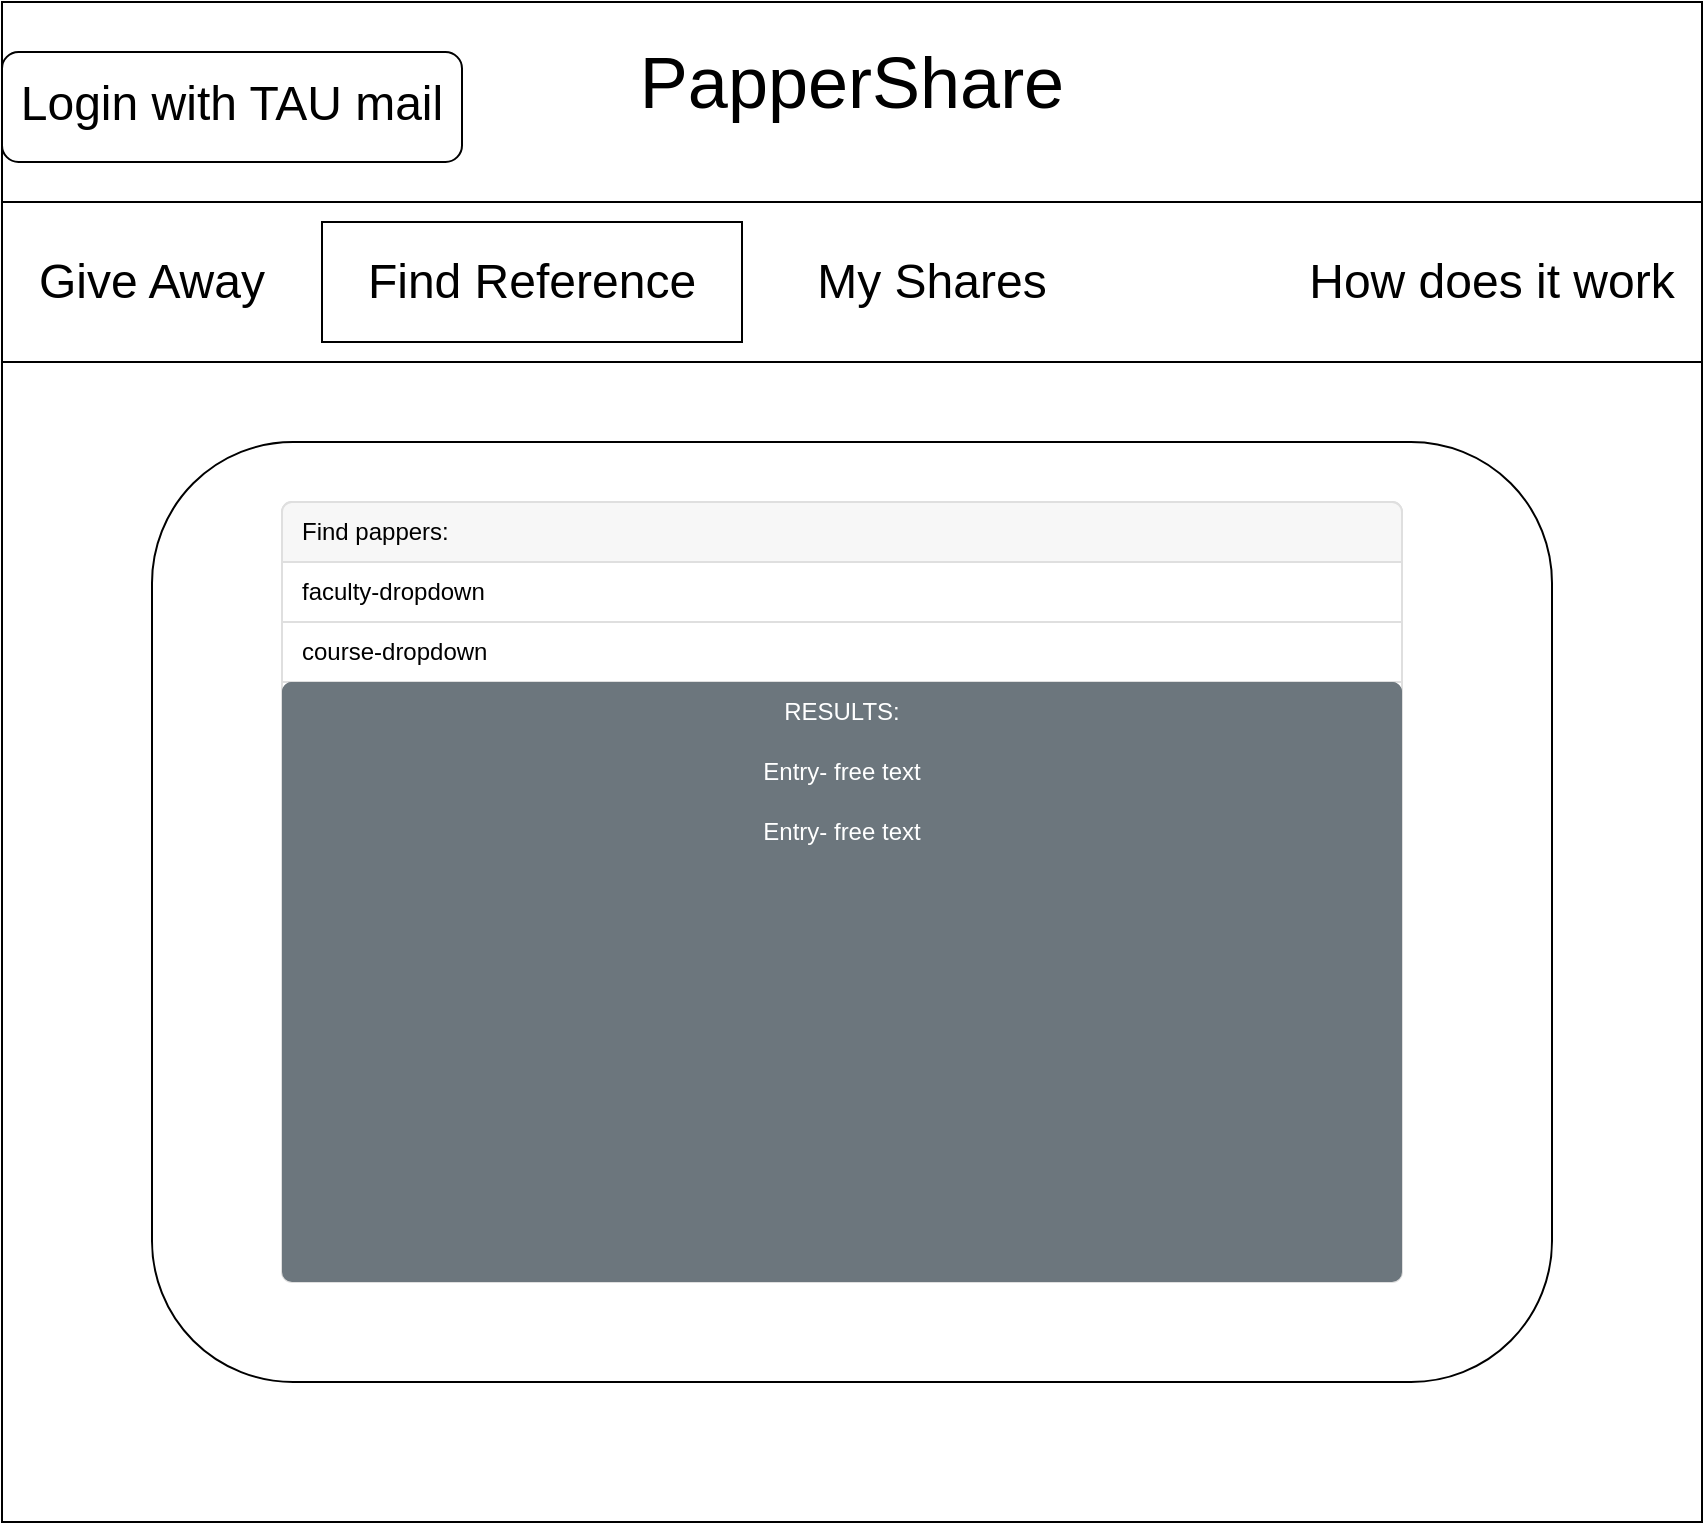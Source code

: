 <mxfile version="13.6.5" type="github">
  <diagram id="p36dRtt4P4fjZN_GKLbB" name="Page-1">
    <mxGraphModel dx="1422" dy="762" grid="1" gridSize="10" guides="1" tooltips="1" connect="1" arrows="1" fold="1" page="1" pageScale="1" pageWidth="850" pageHeight="1100" math="0" shadow="0">
      <root>
        <mxCell id="0" />
        <mxCell id="1" parent="0" />
        <mxCell id="_Rvc9mm6k0_gzKv4h-8a-1" value="" style="rounded=0;whiteSpace=wrap;html=1;" parent="1" vertex="1">
          <mxGeometry width="850" height="760" as="geometry" />
        </mxCell>
        <object label="" id="_Rvc9mm6k0_gzKv4h-8a-2">
          <mxCell style="rounded=0;whiteSpace=wrap;html=1;" parent="1" vertex="1">
            <mxGeometry width="850" height="100" as="geometry" />
          </mxCell>
        </object>
        <mxCell id="_Rvc9mm6k0_gzKv4h-8a-24" value="" style="rounded=1;whiteSpace=wrap;html=1;" parent="1" vertex="1">
          <mxGeometry y="25" width="230" height="55" as="geometry" />
        </mxCell>
        <mxCell id="_Rvc9mm6k0_gzKv4h-8a-4" value="" style="rounded=0;whiteSpace=wrap;html=1;" parent="1" vertex="1">
          <mxGeometry y="100" width="850" height="80" as="geometry" />
        </mxCell>
        <mxCell id="_Rvc9mm6k0_gzKv4h-8a-13" value="" style="rounded=0;whiteSpace=wrap;html=1;" parent="1" vertex="1">
          <mxGeometry x="160" y="110" width="210" height="60" as="geometry" />
        </mxCell>
        <mxCell id="_Rvc9mm6k0_gzKv4h-8a-3" value="&lt;font style=&quot;font-size: 36px&quot;&gt;PapperShare&lt;/font&gt;" style="text;html=1;strokeColor=none;fillColor=none;align=center;verticalAlign=middle;whiteSpace=wrap;rounded=0;" parent="1" vertex="1">
          <mxGeometry x="325" y="30" width="200" height="20" as="geometry" />
        </mxCell>
        <mxCell id="_Rvc9mm6k0_gzKv4h-8a-5" value="&lt;font style=&quot;font-size: 24px&quot;&gt;Give Away&lt;/font&gt;" style="text;html=1;strokeColor=none;fillColor=none;align=center;verticalAlign=middle;whiteSpace=wrap;rounded=0;" parent="1" vertex="1">
          <mxGeometry x="5" y="115" width="140" height="50" as="geometry" />
        </mxCell>
        <mxCell id="_Rvc9mm6k0_gzKv4h-8a-6" value="&lt;font style=&quot;font-size: 24px&quot;&gt;My Shares&lt;/font&gt;" style="text;html=1;strokeColor=none;fillColor=none;align=center;verticalAlign=middle;whiteSpace=wrap;rounded=0;" parent="1" vertex="1">
          <mxGeometry x="380" y="115" width="170" height="50" as="geometry" />
        </mxCell>
        <mxCell id="_Rvc9mm6k0_gzKv4h-8a-7" value="&lt;font style=&quot;font-size: 24px&quot;&gt;How does it work&lt;/font&gt;" style="text;html=1;strokeColor=none;fillColor=none;align=center;verticalAlign=middle;whiteSpace=wrap;rounded=0;" parent="1" vertex="1">
          <mxGeometry x="650" y="115" width="190" height="50" as="geometry" />
        </mxCell>
        <mxCell id="_Rvc9mm6k0_gzKv4h-8a-8" value="" style="rounded=1;whiteSpace=wrap;html=1;" parent="1" vertex="1">
          <mxGeometry x="75" y="220" width="700" height="470" as="geometry" />
        </mxCell>
        <mxCell id="_Rvc9mm6k0_gzKv4h-8a-23" value="&lt;span style=&quot;font-size: 24px&quot;&gt;Login with TAU mail&lt;/span&gt;" style="text;html=1;strokeColor=none;fillColor=none;align=center;verticalAlign=middle;whiteSpace=wrap;rounded=0;" parent="1" vertex="1">
          <mxGeometry x="5" y="26" width="220" height="50" as="geometry" />
        </mxCell>
        <mxCell id="_Rvc9mm6k0_gzKv4h-8a-29" value="&lt;font style=&quot;font-size: 24px&quot;&gt;Find Reference&lt;/font&gt;" style="text;html=1;strokeColor=none;fillColor=none;align=center;verticalAlign=middle;whiteSpace=wrap;rounded=0;" parent="1" vertex="1">
          <mxGeometry x="180" y="115" width="170" height="50" as="geometry" />
        </mxCell>
        <mxCell id="_Rvc9mm6k0_gzKv4h-8a-30" value="" style="html=1;shadow=0;dashed=0;shape=mxgraph.bootstrap.rrect;rSize=5;strokeColor=#DFDFDF;html=1;whiteSpace=wrap;fillColor=#FFFFFF;fontColor=#000000;" parent="1" vertex="1">
          <mxGeometry x="140" y="250" width="560" height="390" as="geometry" />
        </mxCell>
        <mxCell id="_Rvc9mm6k0_gzKv4h-8a-31" value="Find pappers:" style="html=1;shadow=0;dashed=0;shape=mxgraph.bootstrap.topButton;strokeColor=inherit;fillColor=#F7F7F7;rSize=5;perimeter=none;whiteSpace=wrap;resizeWidth=1;align=left;spacing=10;" parent="_Rvc9mm6k0_gzKv4h-8a-30" vertex="1">
          <mxGeometry width="560" height="30" relative="1" as="geometry" />
        </mxCell>
        <mxCell id="_Rvc9mm6k0_gzKv4h-8a-32" value="faculty-dropdown" style="strokeColor=inherit;fillColor=inherit;gradientColor=inherit;fontColor=inherit;html=1;shadow=0;dashed=0;perimeter=none;whiteSpace=wrap;resizeWidth=1;align=left;spacing=10;" parent="_Rvc9mm6k0_gzKv4h-8a-30" vertex="1">
          <mxGeometry width="560" height="30" relative="1" as="geometry">
            <mxPoint y="30" as="offset" />
          </mxGeometry>
        </mxCell>
        <mxCell id="_Rvc9mm6k0_gzKv4h-8a-33" value="course-dropdown" style="strokeColor=inherit;fillColor=inherit;gradientColor=inherit;fontColor=inherit;html=1;shadow=0;dashed=0;perimeter=none;whiteSpace=wrap;resizeWidth=1;align=left;spacing=10;" parent="_Rvc9mm6k0_gzKv4h-8a-30" vertex="1">
          <mxGeometry width="560" height="30" relative="1" as="geometry">
            <mxPoint y="60" as="offset" />
          </mxGeometry>
        </mxCell>
        <mxCell id="_Rvc9mm6k0_gzKv4h-8a-34" value="" style="strokeColor=inherit;fillColor=inherit;gradientColor=inherit;fontColor=inherit;html=1;shadow=0;dashed=0;shape=mxgraph.bootstrap.bottomButton;rSize=5;perimeter=none;whiteSpace=wrap;resizeWidth=1;resizeHeight=0;align=left;spacing=10;" parent="_Rvc9mm6k0_gzKv4h-8a-30" vertex="1">
          <mxGeometry y="1" width="560" height="299" relative="1" as="geometry">
            <mxPoint y="-300" as="offset" />
          </mxGeometry>
        </mxCell>
        <mxCell id="5bolYm-KRSX5uPEzN6YU-1" value="" style="html=1;shadow=0;dashed=0;shape=mxgraph.bootstrap.rrect;rSize=5;strokeColor=none;html=1;whiteSpace=wrap;fillColor=#6C767D;fontColor=#ffffff;" vertex="1" parent="_Rvc9mm6k0_gzKv4h-8a-30">
          <mxGeometry y="90" width="560" height="300" as="geometry" />
        </mxCell>
        <mxCell id="5bolYm-KRSX5uPEzN6YU-2" value="RESULTS:" style="strokeColor=inherit;fillColor=inherit;gradientColor=inherit;fontColor=inherit;html=1;shadow=0;dashed=0;shape=mxgraph.bootstrap.topButton;rSize=5;perimeter=none;whiteSpace=wrap;resizeWidth=1;" vertex="1" parent="5bolYm-KRSX5uPEzN6YU-1">
          <mxGeometry width="560" height="30" relative="1" as="geometry" />
        </mxCell>
        <mxCell id="5bolYm-KRSX5uPEzN6YU-8" value="Entry- free text" style="strokeColor=inherit;fillColor=inherit;gradientColor=inherit;fontColor=inherit;html=1;shadow=0;dashed=0;shape=mxgraph.bootstrap.topButton;rSize=5;perimeter=none;whiteSpace=wrap;resizeWidth=1;" vertex="1" parent="5bolYm-KRSX5uPEzN6YU-1">
          <mxGeometry width="560" height="30" relative="1" as="geometry">
            <mxPoint y="30" as="offset" />
          </mxGeometry>
        </mxCell>
        <mxCell id="5bolYm-KRSX5uPEzN6YU-9" value="Entry- free text" style="strokeColor=inherit;fillColor=inherit;gradientColor=inherit;fontColor=inherit;html=1;shadow=0;dashed=0;shape=mxgraph.bootstrap.topButton;rSize=5;perimeter=none;whiteSpace=wrap;resizeWidth=1;" vertex="1" parent="5bolYm-KRSX5uPEzN6YU-1">
          <mxGeometry width="560" height="30" relative="1" as="geometry">
            <mxPoint y="60" as="offset" />
          </mxGeometry>
        </mxCell>
      </root>
    </mxGraphModel>
  </diagram>
</mxfile>
